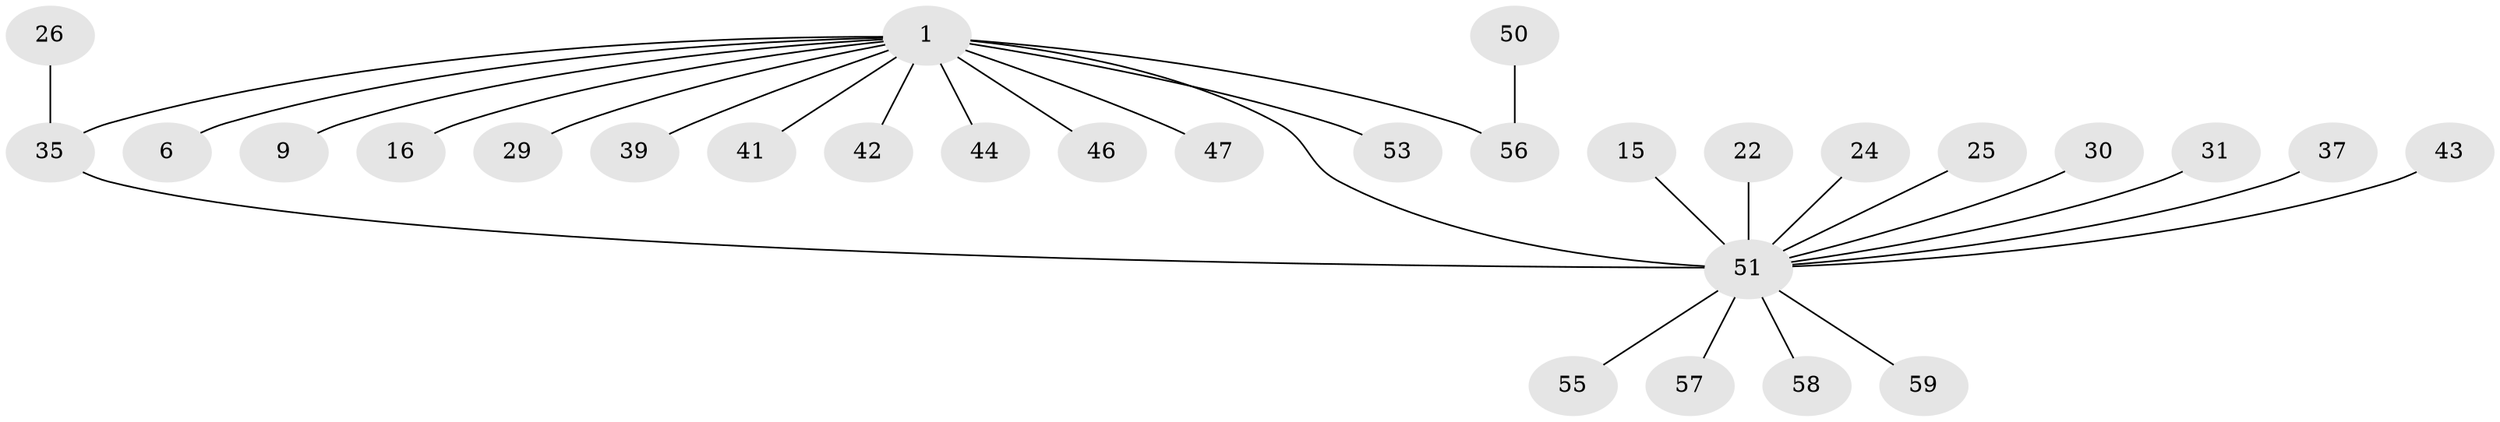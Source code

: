 // original degree distribution, {22: 0.01694915254237288, 11: 0.01694915254237288, 2: 0.22033898305084745, 4: 0.06779661016949153, 1: 0.5423728813559322, 3: 0.06779661016949153, 6: 0.01694915254237288, 5: 0.05084745762711865}
// Generated by graph-tools (version 1.1) at 2025/48/03/09/25 04:48:16]
// undirected, 29 vertices, 29 edges
graph export_dot {
graph [start="1"]
  node [color=gray90,style=filled];
  1;
  6;
  9;
  15;
  16;
  22;
  24;
  25;
  26;
  29;
  30;
  31;
  35 [super="+32"];
  37;
  39;
  41;
  42 [super="+3"];
  43;
  44;
  46 [super="+20"];
  47 [super="+18"];
  50;
  51 [super="+8+33+5"];
  53;
  55 [super="+54"];
  56 [super="+36+49"];
  57 [super="+45"];
  58 [super="+48"];
  59 [super="+23"];
  1 -- 6;
  1 -- 9;
  1 -- 16;
  1 -- 29;
  1 -- 35 [weight=3];
  1 -- 39;
  1 -- 41;
  1 -- 44;
  1 -- 53;
  1 -- 51 [weight=4];
  1 -- 42;
  1 -- 47;
  1 -- 46;
  1 -- 56 [weight=2];
  15 -- 51;
  22 -- 51 [weight=2];
  24 -- 51;
  25 -- 51;
  26 -- 35;
  30 -- 51;
  31 -- 51;
  35 -- 51 [weight=2];
  37 -- 51;
  43 -- 51;
  50 -- 56;
  51 -- 59;
  51 -- 57;
  51 -- 58;
  51 -- 55;
}
